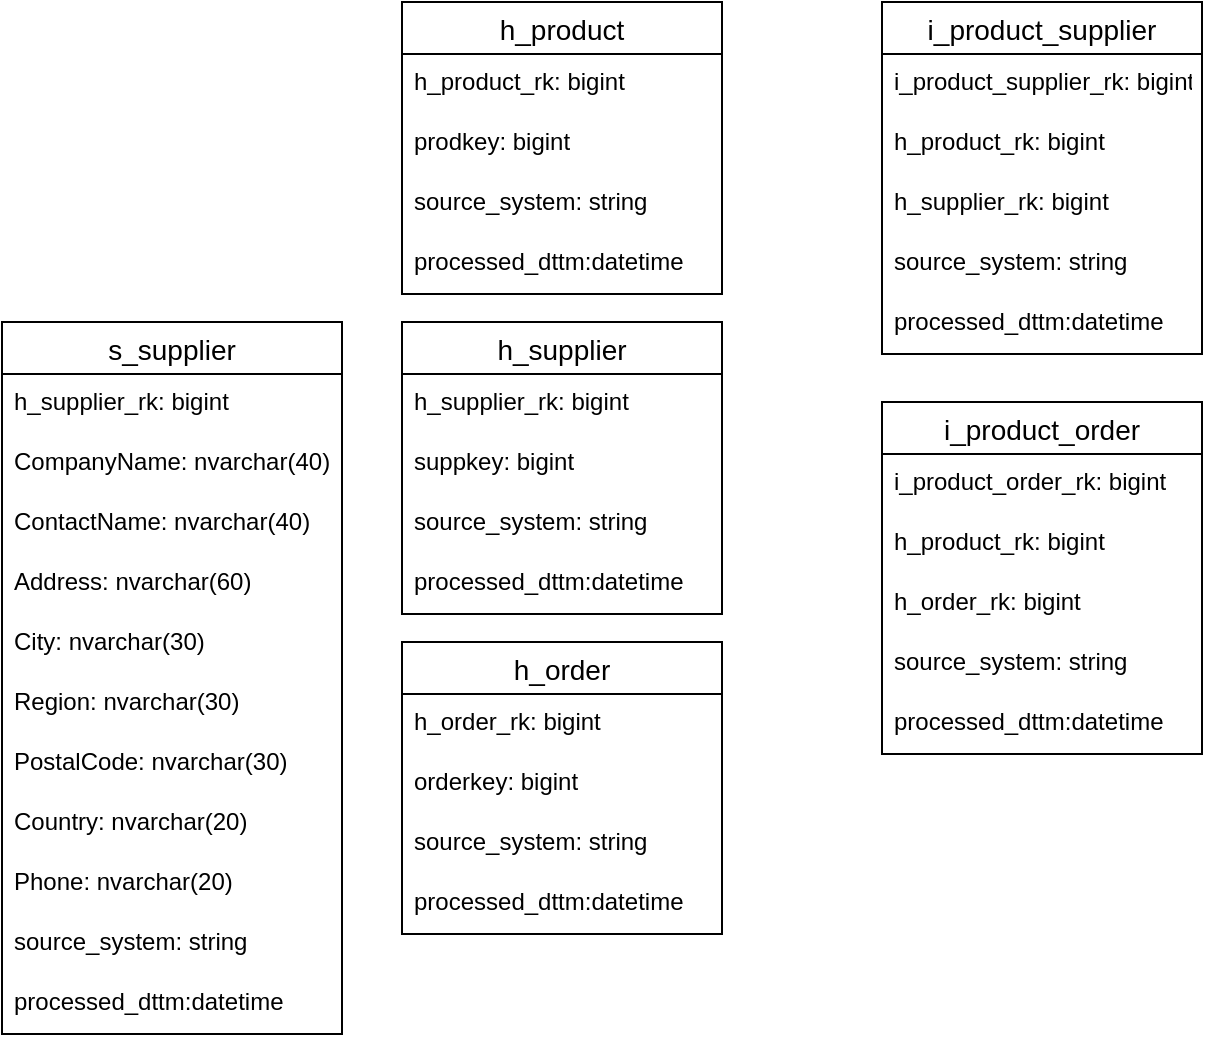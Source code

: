 <mxfile version="15.8.3" type="github">
  <diagram name="Page-1" id="c7558073-3199-34d8-9f00-42111426c3f3">
    <mxGraphModel dx="946" dy="1727" grid="1" gridSize="10" guides="1" tooltips="1" connect="1" arrows="1" fold="1" page="1" pageScale="1" pageWidth="826" pageHeight="1169" background="none" math="0" shadow="0">
      <root>
        <mxCell id="0" />
        <mxCell id="1" parent="0" />
        <mxCell id="4cj6l_slR95gBcNH6830-167" value="h_product" style="swimlane;fontStyle=0;childLayout=stackLayout;horizontal=1;startSize=26;horizontalStack=0;resizeParent=1;resizeParentMax=0;resizeLast=0;collapsible=1;marginBottom=0;align=center;fontSize=14;" vertex="1" parent="1">
          <mxGeometry x="240" y="-1120" width="160" height="146" as="geometry" />
        </mxCell>
        <mxCell id="4cj6l_slR95gBcNH6830-168" value="h_product_rk: bigint" style="text;strokeColor=none;fillColor=none;spacingLeft=4;spacingRight=4;overflow=hidden;rotatable=0;points=[[0,0.5],[1,0.5]];portConstraint=eastwest;fontSize=12;" vertex="1" parent="4cj6l_slR95gBcNH6830-167">
          <mxGeometry y="26" width="160" height="30" as="geometry" />
        </mxCell>
        <mxCell id="4cj6l_slR95gBcNH6830-169" value="prodkey: bigint" style="text;strokeColor=none;fillColor=none;spacingLeft=4;spacingRight=4;overflow=hidden;rotatable=0;points=[[0,0.5],[1,0.5]];portConstraint=eastwest;fontSize=12;" vertex="1" parent="4cj6l_slR95gBcNH6830-167">
          <mxGeometry y="56" width="160" height="30" as="geometry" />
        </mxCell>
        <mxCell id="4cj6l_slR95gBcNH6830-170" value="source_system: string" style="text;strokeColor=none;fillColor=none;spacingLeft=4;spacingRight=4;overflow=hidden;rotatable=0;points=[[0,0.5],[1,0.5]];portConstraint=eastwest;fontSize=12;" vertex="1" parent="4cj6l_slR95gBcNH6830-167">
          <mxGeometry y="86" width="160" height="30" as="geometry" />
        </mxCell>
        <mxCell id="4cj6l_slR95gBcNH6830-184" value="processed_dttm:datetime" style="text;strokeColor=none;fillColor=none;spacingLeft=4;spacingRight=4;overflow=hidden;rotatable=0;points=[[0,0.5],[1,0.5]];portConstraint=eastwest;fontSize=12;" vertex="1" parent="4cj6l_slR95gBcNH6830-167">
          <mxGeometry y="116" width="160" height="30" as="geometry" />
        </mxCell>
        <mxCell id="4cj6l_slR95gBcNH6830-171" value="h_supplier" style="swimlane;fontStyle=0;childLayout=stackLayout;horizontal=1;startSize=26;horizontalStack=0;resizeParent=1;resizeParentMax=0;resizeLast=0;collapsible=1;marginBottom=0;align=center;fontSize=14;" vertex="1" parent="1">
          <mxGeometry x="240" y="-960" width="160" height="146" as="geometry" />
        </mxCell>
        <mxCell id="4cj6l_slR95gBcNH6830-172" value="h_supplier_rk: bigint" style="text;strokeColor=none;fillColor=none;spacingLeft=4;spacingRight=4;overflow=hidden;rotatable=0;points=[[0,0.5],[1,0.5]];portConstraint=eastwest;fontSize=12;" vertex="1" parent="4cj6l_slR95gBcNH6830-171">
          <mxGeometry y="26" width="160" height="30" as="geometry" />
        </mxCell>
        <mxCell id="4cj6l_slR95gBcNH6830-173" value="suppkey: bigint" style="text;strokeColor=none;fillColor=none;spacingLeft=4;spacingRight=4;overflow=hidden;rotatable=0;points=[[0,0.5],[1,0.5]];portConstraint=eastwest;fontSize=12;" vertex="1" parent="4cj6l_slR95gBcNH6830-171">
          <mxGeometry y="56" width="160" height="30" as="geometry" />
        </mxCell>
        <mxCell id="4cj6l_slR95gBcNH6830-174" value="source_system: string" style="text;strokeColor=none;fillColor=none;spacingLeft=4;spacingRight=4;overflow=hidden;rotatable=0;points=[[0,0.5],[1,0.5]];portConstraint=eastwest;fontSize=12;" vertex="1" parent="4cj6l_slR95gBcNH6830-171">
          <mxGeometry y="86" width="160" height="30" as="geometry" />
        </mxCell>
        <mxCell id="4cj6l_slR95gBcNH6830-183" value="processed_dttm:datetime" style="text;strokeColor=none;fillColor=none;spacingLeft=4;spacingRight=4;overflow=hidden;rotatable=0;points=[[0,0.5],[1,0.5]];portConstraint=eastwest;fontSize=12;" vertex="1" parent="4cj6l_slR95gBcNH6830-171">
          <mxGeometry y="116" width="160" height="30" as="geometry" />
        </mxCell>
        <mxCell id="4cj6l_slR95gBcNH6830-175" value="h_order" style="swimlane;fontStyle=0;childLayout=stackLayout;horizontal=1;startSize=26;horizontalStack=0;resizeParent=1;resizeParentMax=0;resizeLast=0;collapsible=1;marginBottom=0;align=center;fontSize=14;" vertex="1" parent="1">
          <mxGeometry x="240" y="-800" width="160" height="146" as="geometry">
            <mxRectangle x="140" y="-770" width="80" height="26" as="alternateBounds" />
          </mxGeometry>
        </mxCell>
        <mxCell id="4cj6l_slR95gBcNH6830-176" value="h_order_rk: bigint" style="text;strokeColor=none;fillColor=none;spacingLeft=4;spacingRight=4;overflow=hidden;rotatable=0;points=[[0,0.5],[1,0.5]];portConstraint=eastwest;fontSize=12;" vertex="1" parent="4cj6l_slR95gBcNH6830-175">
          <mxGeometry y="26" width="160" height="30" as="geometry" />
        </mxCell>
        <mxCell id="4cj6l_slR95gBcNH6830-177" value="orderkey: bigint" style="text;strokeColor=none;fillColor=none;spacingLeft=4;spacingRight=4;overflow=hidden;rotatable=0;points=[[0,0.5],[1,0.5]];portConstraint=eastwest;fontSize=12;" vertex="1" parent="4cj6l_slR95gBcNH6830-175">
          <mxGeometry y="56" width="160" height="30" as="geometry" />
        </mxCell>
        <object label="source_system: string" id="4cj6l_slR95gBcNH6830-178">
          <mxCell style="text;strokeColor=none;fillColor=none;spacingLeft=4;spacingRight=4;overflow=hidden;rotatable=0;points=[[0,0.5],[1,0.5]];portConstraint=eastwest;fontSize=12;" vertex="1" parent="4cj6l_slR95gBcNH6830-175">
            <mxGeometry y="86" width="160" height="30" as="geometry" />
          </mxCell>
        </object>
        <mxCell id="4cj6l_slR95gBcNH6830-182" value="processed_dttm:datetime" style="text;strokeColor=none;fillColor=none;spacingLeft=4;spacingRight=4;overflow=hidden;rotatable=0;points=[[0,0.5],[1,0.5]];portConstraint=eastwest;fontSize=12;" vertex="1" parent="4cj6l_slR95gBcNH6830-175">
          <mxGeometry y="116" width="160" height="30" as="geometry" />
        </mxCell>
        <mxCell id="4cj6l_slR95gBcNH6830-185" value="i_product_supplier" style="swimlane;fontStyle=0;childLayout=stackLayout;horizontal=1;startSize=26;horizontalStack=0;resizeParent=1;resizeParentMax=0;resizeLast=0;collapsible=1;marginBottom=0;align=center;fontSize=14;" vertex="1" parent="1">
          <mxGeometry x="480" y="-1120" width="160" height="176" as="geometry" />
        </mxCell>
        <mxCell id="4cj6l_slR95gBcNH6830-186" value="i_product_supplier_rk: bigint" style="text;strokeColor=none;fillColor=none;spacingLeft=4;spacingRight=4;overflow=hidden;rotatable=0;points=[[0,0.5],[1,0.5]];portConstraint=eastwest;fontSize=12;" vertex="1" parent="4cj6l_slR95gBcNH6830-185">
          <mxGeometry y="26" width="160" height="30" as="geometry" />
        </mxCell>
        <mxCell id="4cj6l_slR95gBcNH6830-187" value="h_product_rk: bigint" style="text;strokeColor=none;fillColor=none;spacingLeft=4;spacingRight=4;overflow=hidden;rotatable=0;points=[[0,0.5],[1,0.5]];portConstraint=eastwest;fontSize=12;" vertex="1" parent="4cj6l_slR95gBcNH6830-185">
          <mxGeometry y="56" width="160" height="30" as="geometry" />
        </mxCell>
        <mxCell id="4cj6l_slR95gBcNH6830-188" value="h_supplier_rk: bigint" style="text;strokeColor=none;fillColor=none;spacingLeft=4;spacingRight=4;overflow=hidden;rotatable=0;points=[[0,0.5],[1,0.5]];portConstraint=eastwest;fontSize=12;" vertex="1" parent="4cj6l_slR95gBcNH6830-185">
          <mxGeometry y="86" width="160" height="30" as="geometry" />
        </mxCell>
        <mxCell id="4cj6l_slR95gBcNH6830-189" value="source_system: string" style="text;strokeColor=none;fillColor=none;spacingLeft=4;spacingRight=4;overflow=hidden;rotatable=0;points=[[0,0.5],[1,0.5]];portConstraint=eastwest;fontSize=12;" vertex="1" parent="4cj6l_slR95gBcNH6830-185">
          <mxGeometry y="116" width="160" height="30" as="geometry" />
        </mxCell>
        <mxCell id="4cj6l_slR95gBcNH6830-190" value="processed_dttm:datetime" style="text;strokeColor=none;fillColor=none;spacingLeft=4;spacingRight=4;overflow=hidden;rotatable=0;points=[[0,0.5],[1,0.5]];portConstraint=eastwest;fontSize=12;" vertex="1" parent="4cj6l_slR95gBcNH6830-185">
          <mxGeometry y="146" width="160" height="30" as="geometry" />
        </mxCell>
        <mxCell id="4cj6l_slR95gBcNH6830-192" value="i_product_order" style="swimlane;fontStyle=0;childLayout=stackLayout;horizontal=1;startSize=26;horizontalStack=0;resizeParent=1;resizeParentMax=0;resizeLast=0;collapsible=1;marginBottom=0;align=center;fontSize=14;" vertex="1" parent="1">
          <mxGeometry x="480" y="-920" width="160" height="176" as="geometry" />
        </mxCell>
        <mxCell id="4cj6l_slR95gBcNH6830-193" value="i_product_order_rk: bigint" style="text;strokeColor=none;fillColor=none;spacingLeft=4;spacingRight=4;overflow=hidden;rotatable=0;points=[[0,0.5],[1,0.5]];portConstraint=eastwest;fontSize=12;" vertex="1" parent="4cj6l_slR95gBcNH6830-192">
          <mxGeometry y="26" width="160" height="30" as="geometry" />
        </mxCell>
        <mxCell id="4cj6l_slR95gBcNH6830-194" value="h_product_rk: bigint" style="text;strokeColor=none;fillColor=none;spacingLeft=4;spacingRight=4;overflow=hidden;rotatable=0;points=[[0,0.5],[1,0.5]];portConstraint=eastwest;fontSize=12;" vertex="1" parent="4cj6l_slR95gBcNH6830-192">
          <mxGeometry y="56" width="160" height="30" as="geometry" />
        </mxCell>
        <mxCell id="4cj6l_slR95gBcNH6830-195" value="h_order_rk: bigint" style="text;strokeColor=none;fillColor=none;spacingLeft=4;spacingRight=4;overflow=hidden;rotatable=0;points=[[0,0.5],[1,0.5]];portConstraint=eastwest;fontSize=12;" vertex="1" parent="4cj6l_slR95gBcNH6830-192">
          <mxGeometry y="86" width="160" height="30" as="geometry" />
        </mxCell>
        <mxCell id="4cj6l_slR95gBcNH6830-196" value="source_system: string" style="text;strokeColor=none;fillColor=none;spacingLeft=4;spacingRight=4;overflow=hidden;rotatable=0;points=[[0,0.5],[1,0.5]];portConstraint=eastwest;fontSize=12;" vertex="1" parent="4cj6l_slR95gBcNH6830-192">
          <mxGeometry y="116" width="160" height="30" as="geometry" />
        </mxCell>
        <mxCell id="4cj6l_slR95gBcNH6830-197" value="processed_dttm:datetime" style="text;strokeColor=none;fillColor=none;spacingLeft=4;spacingRight=4;overflow=hidden;rotatable=0;points=[[0,0.5],[1,0.5]];portConstraint=eastwest;fontSize=12;" vertex="1" parent="4cj6l_slR95gBcNH6830-192">
          <mxGeometry y="146" width="160" height="30" as="geometry" />
        </mxCell>
        <mxCell id="4cj6l_slR95gBcNH6830-202" value="s_supplier" style="swimlane;fontStyle=0;childLayout=stackLayout;horizontal=1;startSize=26;horizontalStack=0;resizeParent=1;resizeParentMax=0;resizeLast=0;collapsible=1;marginBottom=0;align=center;fontSize=14;" vertex="1" parent="1">
          <mxGeometry x="40" y="-960" width="170" height="356" as="geometry" />
        </mxCell>
        <mxCell id="4cj6l_slR95gBcNH6830-203" value="h_supplier_rk: bigint" style="text;strokeColor=none;fillColor=none;spacingLeft=4;spacingRight=4;overflow=hidden;rotatable=0;points=[[0,0.5],[1,0.5]];portConstraint=eastwest;fontSize=12;" vertex="1" parent="4cj6l_slR95gBcNH6830-202">
          <mxGeometry y="26" width="170" height="30" as="geometry" />
        </mxCell>
        <mxCell id="4cj6l_slR95gBcNH6830-213" value="CompanyName: nvarchar(40)" style="text;strokeColor=none;fillColor=none;spacingLeft=4;spacingRight=4;overflow=hidden;rotatable=0;points=[[0,0.5],[1,0.5]];portConstraint=eastwest;fontSize=12;" vertex="1" parent="4cj6l_slR95gBcNH6830-202">
          <mxGeometry y="56" width="170" height="30" as="geometry" />
        </mxCell>
        <mxCell id="4cj6l_slR95gBcNH6830-212" value="ContactName: nvarchar(40)" style="text;strokeColor=none;fillColor=none;spacingLeft=4;spacingRight=4;overflow=hidden;rotatable=0;points=[[0,0.5],[1,0.5]];portConstraint=eastwest;fontSize=12;" vertex="1" parent="4cj6l_slR95gBcNH6830-202">
          <mxGeometry y="86" width="170" height="30" as="geometry" />
        </mxCell>
        <mxCell id="4cj6l_slR95gBcNH6830-211" value="Address: nvarchar(60)" style="text;strokeColor=none;fillColor=none;spacingLeft=4;spacingRight=4;overflow=hidden;rotatable=0;points=[[0,0.5],[1,0.5]];portConstraint=eastwest;fontSize=12;" vertex="1" parent="4cj6l_slR95gBcNH6830-202">
          <mxGeometry y="116" width="170" height="30" as="geometry" />
        </mxCell>
        <mxCell id="4cj6l_slR95gBcNH6830-210" value="City: nvarchar(30)" style="text;strokeColor=none;fillColor=none;spacingLeft=4;spacingRight=4;overflow=hidden;rotatable=0;points=[[0,0.5],[1,0.5]];portConstraint=eastwest;fontSize=12;" vertex="1" parent="4cj6l_slR95gBcNH6830-202">
          <mxGeometry y="146" width="170" height="30" as="geometry" />
        </mxCell>
        <mxCell id="4cj6l_slR95gBcNH6830-209" value="Region: nvarchar(30)" style="text;strokeColor=none;fillColor=none;spacingLeft=4;spacingRight=4;overflow=hidden;rotatable=0;points=[[0,0.5],[1,0.5]];portConstraint=eastwest;fontSize=12;" vertex="1" parent="4cj6l_slR95gBcNH6830-202">
          <mxGeometry y="176" width="170" height="30" as="geometry" />
        </mxCell>
        <mxCell id="4cj6l_slR95gBcNH6830-208" value="PostalCode: nvarchar(30)" style="text;strokeColor=none;fillColor=none;spacingLeft=4;spacingRight=4;overflow=hidden;rotatable=0;points=[[0,0.5],[1,0.5]];portConstraint=eastwest;fontSize=12;" vertex="1" parent="4cj6l_slR95gBcNH6830-202">
          <mxGeometry y="206" width="170" height="30" as="geometry" />
        </mxCell>
        <mxCell id="4cj6l_slR95gBcNH6830-207" value="Country: nvarchar(20)" style="text;strokeColor=none;fillColor=none;spacingLeft=4;spacingRight=4;overflow=hidden;rotatable=0;points=[[0,0.5],[1,0.5]];portConstraint=eastwest;fontSize=12;" vertex="1" parent="4cj6l_slR95gBcNH6830-202">
          <mxGeometry y="236" width="170" height="30" as="geometry" />
        </mxCell>
        <mxCell id="4cj6l_slR95gBcNH6830-214" value="Phone: nvarchar(20)" style="text;strokeColor=none;fillColor=none;spacingLeft=4;spacingRight=4;overflow=hidden;rotatable=0;points=[[0,0.5],[1,0.5]];portConstraint=eastwest;fontSize=12;" vertex="1" parent="4cj6l_slR95gBcNH6830-202">
          <mxGeometry y="266" width="170" height="30" as="geometry" />
        </mxCell>
        <mxCell id="4cj6l_slR95gBcNH6830-205" value="source_system: string" style="text;strokeColor=none;fillColor=none;spacingLeft=4;spacingRight=4;overflow=hidden;rotatable=0;points=[[0,0.5],[1,0.5]];portConstraint=eastwest;fontSize=12;" vertex="1" parent="4cj6l_slR95gBcNH6830-202">
          <mxGeometry y="296" width="170" height="30" as="geometry" />
        </mxCell>
        <mxCell id="4cj6l_slR95gBcNH6830-206" value="processed_dttm:datetime" style="text;strokeColor=none;fillColor=none;spacingLeft=4;spacingRight=4;overflow=hidden;rotatable=0;points=[[0,0.5],[1,0.5]];portConstraint=eastwest;fontSize=12;" vertex="1" parent="4cj6l_slR95gBcNH6830-202">
          <mxGeometry y="326" width="170" height="30" as="geometry" />
        </mxCell>
      </root>
    </mxGraphModel>
  </diagram>
</mxfile>
